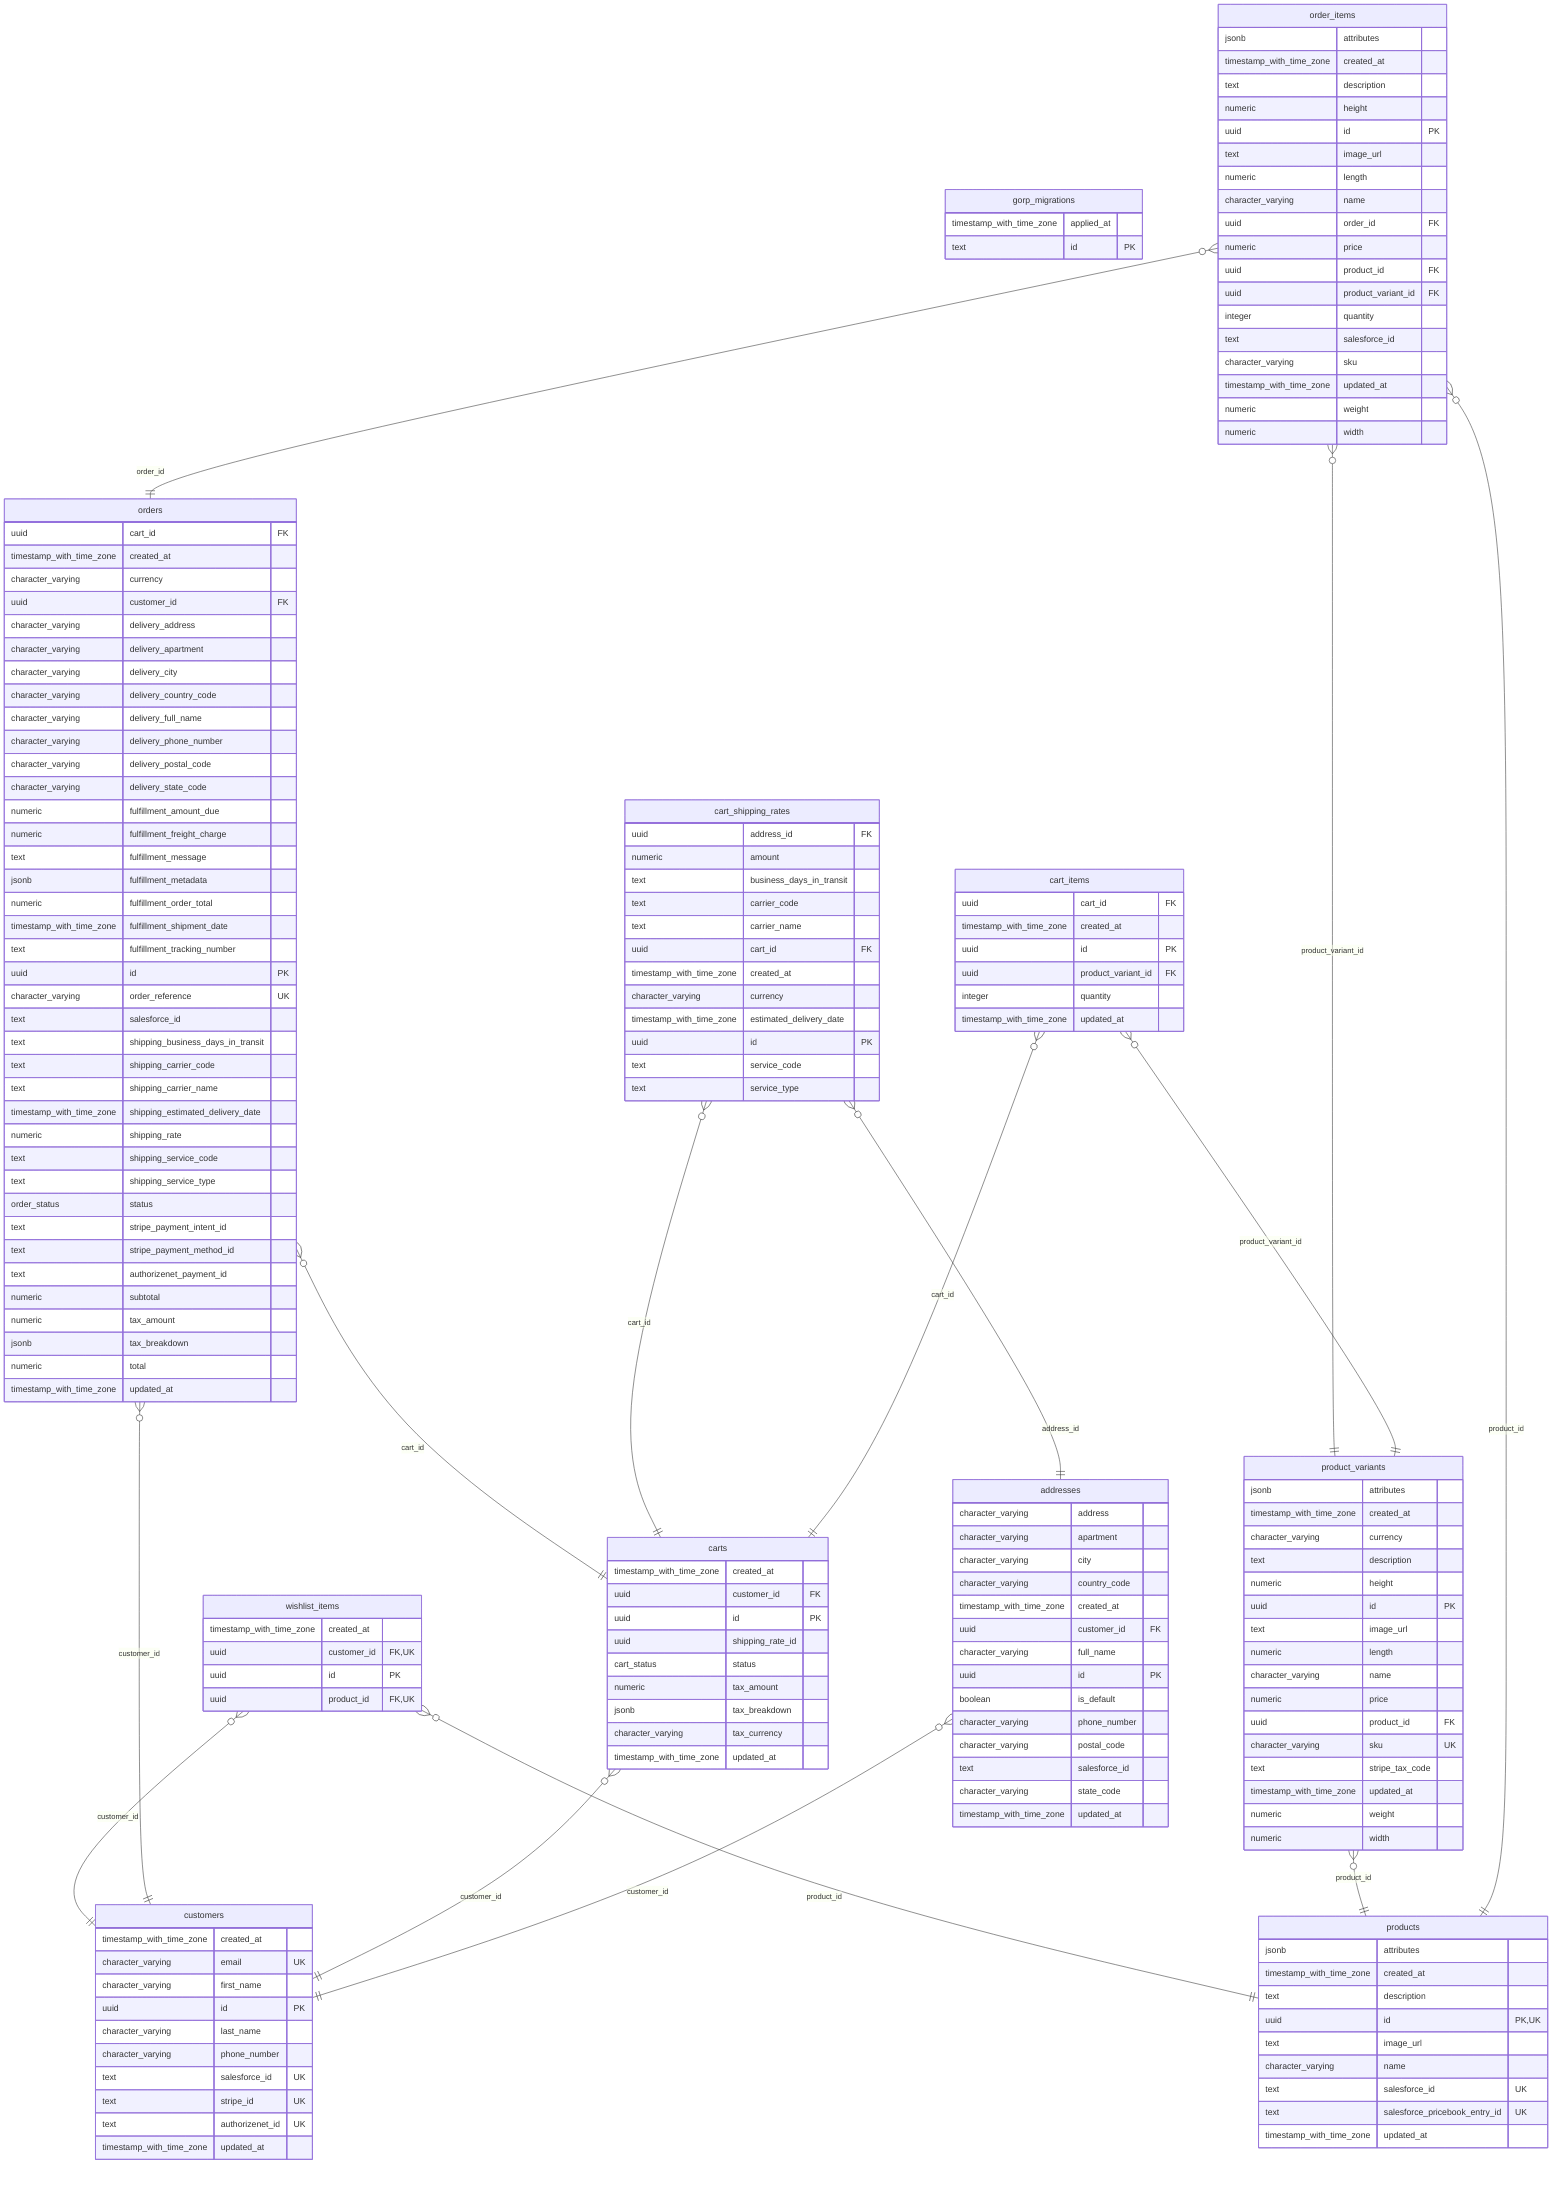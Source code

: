 erDiagram
    addresses {
        character_varying address 
        character_varying apartment 
        character_varying city 
        character_varying country_code 
        timestamp_with_time_zone created_at 
        uuid customer_id FK 
        character_varying full_name 
        uuid id PK 
        boolean is_default 
        character_varying phone_number 
        character_varying postal_code 
        text salesforce_id 
        character_varying state_code 
        timestamp_with_time_zone updated_at 
    }

    cart_items {
        uuid cart_id FK 
        timestamp_with_time_zone created_at 
        uuid id PK 
        uuid product_variant_id FK 
        integer quantity 
        timestamp_with_time_zone updated_at 
    }

    cart_shipping_rates {
        uuid address_id FK 
        numeric amount 
        text business_days_in_transit 
        text carrier_code 
        text carrier_name 
        uuid cart_id FK 
        timestamp_with_time_zone created_at 
        character_varying currency 
        timestamp_with_time_zone estimated_delivery_date 
        uuid id PK 
        text service_code 
        text service_type 
    }

    carts {
        timestamp_with_time_zone created_at 
        uuid customer_id FK 
        uuid id PK 
        uuid shipping_rate_id 
        cart_status status 
        numeric tax_amount 
        jsonb tax_breakdown 
        character_varying tax_currency 
        timestamp_with_time_zone updated_at 
    }

    customers {
        timestamp_with_time_zone created_at 
        character_varying email UK 
        character_varying first_name 
        uuid id PK 
        character_varying last_name 
        character_varying phone_number 
        text salesforce_id UK 
        text stripe_id UK
        text authorizenet_id UK
        timestamp_with_time_zone updated_at 
    }

    gorp_migrations {
        timestamp_with_time_zone applied_at 
        text id PK 
    }

    order_items {
        jsonb attributes 
        timestamp_with_time_zone created_at 
        text description 
        numeric height 
        uuid id PK 
        text image_url 
        numeric length 
        character_varying name 
        uuid order_id FK 
        numeric price 
        uuid product_id FK 
        uuid product_variant_id FK 
        integer quantity 
        text salesforce_id 
        character_varying sku 
        timestamp_with_time_zone updated_at 
        numeric weight 
        numeric width 
    }

    orders {
        uuid cart_id FK 
        timestamp_with_time_zone created_at 
        character_varying currency 
        uuid customer_id FK 
        character_varying delivery_address 
        character_varying delivery_apartment 
        character_varying delivery_city 
        character_varying delivery_country_code 
        character_varying delivery_full_name 
        character_varying delivery_phone_number 
        character_varying delivery_postal_code 
        character_varying delivery_state_code 
        numeric fulfillment_amount_due 
        numeric fulfillment_freight_charge 
        text fulfillment_message 
        jsonb fulfillment_metadata 
        numeric fulfillment_order_total 
        timestamp_with_time_zone fulfillment_shipment_date 
        text fulfillment_tracking_number 
        uuid id PK 
        character_varying order_reference UK 
        text salesforce_id 
        text shipping_business_days_in_transit 
        text shipping_carrier_code 
        text shipping_carrier_name 
        timestamp_with_time_zone shipping_estimated_delivery_date 
        numeric shipping_rate 
        text shipping_service_code 
        text shipping_service_type 
        order_status status 
        text stripe_payment_intent_id
        text stripe_payment_method_id 
        text authorizenet_payment_id
        numeric subtotal 
        numeric tax_amount 
        jsonb tax_breakdown 
        numeric total 
        timestamp_with_time_zone updated_at 
    }

    product_variants {
        jsonb attributes 
        timestamp_with_time_zone created_at 
        character_varying currency 
        text description 
        numeric height 
        uuid id PK 
        text image_url 
        numeric length 
        character_varying name 
        numeric price 
        uuid product_id FK 
        character_varying sku UK 
        text stripe_tax_code 
        timestamp_with_time_zone updated_at 
        numeric weight 
        numeric width 
    }

    products {
        jsonb attributes 
        timestamp_with_time_zone created_at 
        text description 
        uuid id PK,UK 
        text image_url 
        character_varying name 
        text salesforce_id UK 
        text salesforce_pricebook_entry_id UK 
        timestamp_with_time_zone updated_at 
    }

    wishlist_items {
        timestamp_with_time_zone created_at 
        uuid customer_id FK,UK 
        uuid id PK 
        uuid product_id FK,UK 
    }

    addresses }o--|| customers : "customer_id"
    cart_shipping_rates }o--|| addresses : "address_id"
    cart_items }o--|| carts : "cart_id"
    cart_items }o--|| product_variants : "product_variant_id"
    cart_shipping_rates }o--|| carts : "cart_id"
    carts }o--|| customers : "customer_id"
    orders }o--|| carts : "cart_id"
    orders }o--|| customers : "customer_id"
    wishlist_items }o--|| customers : "customer_id"
    order_items }o--|| orders : "order_id"
    order_items }o--|| product_variants : "product_variant_id"
    order_items }o--|| products : "product_id"
    product_variants }o--|| products : "product_id"
    wishlist_items }o--|| products : "product_id"